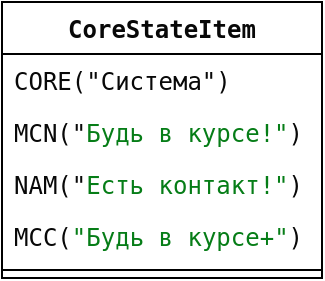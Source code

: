 <mxfile version="22.1.9" type="github">
  <diagram id="C5RBs43oDa-KdzZeNtuy" name="Page-1">
    <mxGraphModel dx="1316" dy="736" grid="1" gridSize="10" guides="1" tooltips="1" connect="1" arrows="1" fold="1" page="1" pageScale="1" pageWidth="827" pageHeight="1169" math="0" shadow="0">
      <root>
        <mxCell id="WIyWlLk6GJQsqaUBKTNV-0" />
        <mxCell id="WIyWlLk6GJQsqaUBKTNV-1" parent="WIyWlLk6GJQsqaUBKTNV-0" />
        <mxCell id="dm_NjEtOAeeipDIv4cvq-7" value="&lt;div style=&quot;background-color: rgb(255, 255, 255); color: rgb(8, 8, 8); font-family: &amp;quot;JetBrains Mono&amp;quot;, monospace;&quot;&gt;CoreStateItem&lt;/div&gt;" style="swimlane;fontStyle=1;align=center;verticalAlign=top;childLayout=stackLayout;horizontal=1;startSize=26;horizontalStack=0;resizeParent=1;resizeParentMax=0;resizeLast=0;collapsible=1;marginBottom=0;whiteSpace=wrap;html=1;" vertex="1" parent="WIyWlLk6GJQsqaUBKTNV-1">
          <mxGeometry x="20" y="80" width="160" height="138" as="geometry" />
        </mxCell>
        <mxCell id="dm_NjEtOAeeipDIv4cvq-11" value="&lt;div style=&quot;background-color: rgb(255, 255, 255); color: rgb(8, 8, 8); font-family: &amp;quot;JetBrains Mono&amp;quot;, monospace;&quot;&gt;CORE(&quot;Система&quot;)&lt;/div&gt;" style="text;strokeColor=none;fillColor=none;align=left;verticalAlign=top;spacingLeft=4;spacingRight=4;overflow=hidden;rotatable=0;points=[[0,0.5],[1,0.5]];portConstraint=eastwest;whiteSpace=wrap;html=1;" vertex="1" parent="dm_NjEtOAeeipDIv4cvq-7">
          <mxGeometry y="26" width="160" height="26" as="geometry" />
        </mxCell>
        <mxCell id="dm_NjEtOAeeipDIv4cvq-12" value="&lt;div style=&quot;background-color: rgb(255, 255, 255); color: rgb(8, 8, 8); font-family: &amp;quot;JetBrains Mono&amp;quot;, monospace;&quot;&gt;MCN(&quot;&lt;span style=&quot;color:#067d17;&quot;&gt;Будь в курсе!&lt;/span&gt;&lt;span style=&quot;color:#067d17;&quot;&gt;&quot;&lt;/span&gt;)&lt;/div&gt;" style="text;strokeColor=none;fillColor=none;align=left;verticalAlign=top;spacingLeft=4;spacingRight=4;overflow=hidden;rotatable=0;points=[[0,0.5],[1,0.5]];portConstraint=eastwest;whiteSpace=wrap;html=1;" vertex="1" parent="dm_NjEtOAeeipDIv4cvq-7">
          <mxGeometry y="52" width="160" height="26" as="geometry" />
        </mxCell>
        <mxCell id="dm_NjEtOAeeipDIv4cvq-13" value="&lt;div style=&quot;background-color: rgb(255, 255, 255); color: rgb(8, 8, 8); font-family: &amp;quot;JetBrains Mono&amp;quot;, monospace;&quot;&gt;NAM(&quot;&lt;span style=&quot;color:#067d17;&quot;&gt;Есть контакт!&lt;/span&gt;&lt;span style=&quot;color:#067d17;&quot;&gt;&quot;&lt;/span&gt;)&lt;/div&gt;" style="text;strokeColor=none;fillColor=none;align=left;verticalAlign=top;spacingLeft=4;spacingRight=4;overflow=hidden;rotatable=0;points=[[0,0.5],[1,0.5]];portConstraint=eastwest;whiteSpace=wrap;html=1;" vertex="1" parent="dm_NjEtOAeeipDIv4cvq-7">
          <mxGeometry y="78" width="160" height="26" as="geometry" />
        </mxCell>
        <mxCell id="dm_NjEtOAeeipDIv4cvq-8" value="&lt;div style=&quot;background-color: rgb(255, 255, 255); color: rgb(8, 8, 8); font-family: &amp;quot;JetBrains Mono&amp;quot;, monospace;&quot;&gt;MCC(&lt;span style=&quot;color:#067d17;&quot;&gt;&quot;&lt;/span&gt;&lt;span style=&quot;color:#067d17;&quot;&gt;Будь в курсе+&lt;/span&gt;&lt;span style=&quot;color:#067d17;&quot;&gt;&quot;&lt;/span&gt;)&lt;/div&gt;" style="text;strokeColor=none;fillColor=none;align=left;verticalAlign=top;spacingLeft=4;spacingRight=4;overflow=hidden;rotatable=0;points=[[0,0.5],[1,0.5]];portConstraint=eastwest;whiteSpace=wrap;html=1;" vertex="1" parent="dm_NjEtOAeeipDIv4cvq-7">
          <mxGeometry y="104" width="160" height="26" as="geometry" />
        </mxCell>
        <mxCell id="dm_NjEtOAeeipDIv4cvq-9" value="" style="line;strokeWidth=1;fillColor=none;align=left;verticalAlign=middle;spacingTop=-1;spacingLeft=3;spacingRight=3;rotatable=0;labelPosition=right;points=[];portConstraint=eastwest;strokeColor=inherit;" vertex="1" parent="dm_NjEtOAeeipDIv4cvq-7">
          <mxGeometry y="130" width="160" height="8" as="geometry" />
        </mxCell>
      </root>
    </mxGraphModel>
  </diagram>
</mxfile>
